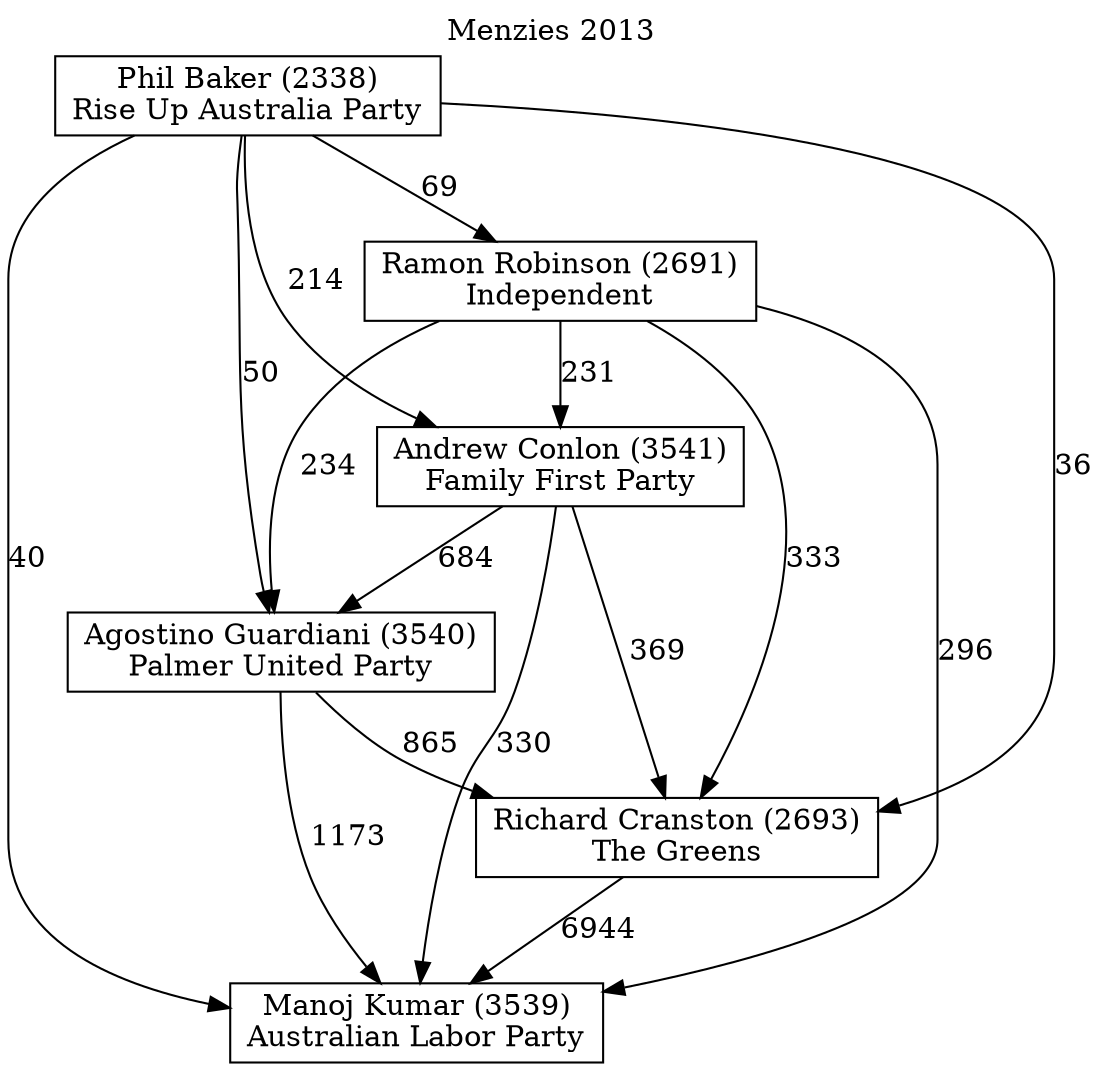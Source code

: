 // House preference flow
digraph "Manoj Kumar (3539)_Menzies_2013" {
	graph [label="Menzies 2013" labelloc=t mclimit=10]
	node [shape=box]
	"Manoj Kumar (3539)" [label="Manoj Kumar (3539)
Australian Labor Party"]
	"Richard Cranston (2693)" [label="Richard Cranston (2693)
The Greens"]
	"Agostino Guardiani (3540)" [label="Agostino Guardiani (3540)
Palmer United Party"]
	"Andrew Conlon (3541)" [label="Andrew Conlon (3541)
Family First Party"]
	"Ramon Robinson (2691)" [label="Ramon Robinson (2691)
Independent"]
	"Phil Baker (2338)" [label="Phil Baker (2338)
Rise Up Australia Party"]
	"Richard Cranston (2693)" -> "Manoj Kumar (3539)" [label=6944]
	"Agostino Guardiani (3540)" -> "Richard Cranston (2693)" [label=865]
	"Andrew Conlon (3541)" -> "Agostino Guardiani (3540)" [label=684]
	"Ramon Robinson (2691)" -> "Andrew Conlon (3541)" [label=231]
	"Phil Baker (2338)" -> "Ramon Robinson (2691)" [label=69]
	"Agostino Guardiani (3540)" -> "Manoj Kumar (3539)" [label=1173]
	"Andrew Conlon (3541)" -> "Manoj Kumar (3539)" [label=330]
	"Ramon Robinson (2691)" -> "Manoj Kumar (3539)" [label=296]
	"Phil Baker (2338)" -> "Manoj Kumar (3539)" [label=40]
	"Phil Baker (2338)" -> "Andrew Conlon (3541)" [label=214]
	"Ramon Robinson (2691)" -> "Agostino Guardiani (3540)" [label=234]
	"Phil Baker (2338)" -> "Agostino Guardiani (3540)" [label=50]
	"Andrew Conlon (3541)" -> "Richard Cranston (2693)" [label=369]
	"Ramon Robinson (2691)" -> "Richard Cranston (2693)" [label=333]
	"Phil Baker (2338)" -> "Richard Cranston (2693)" [label=36]
}
